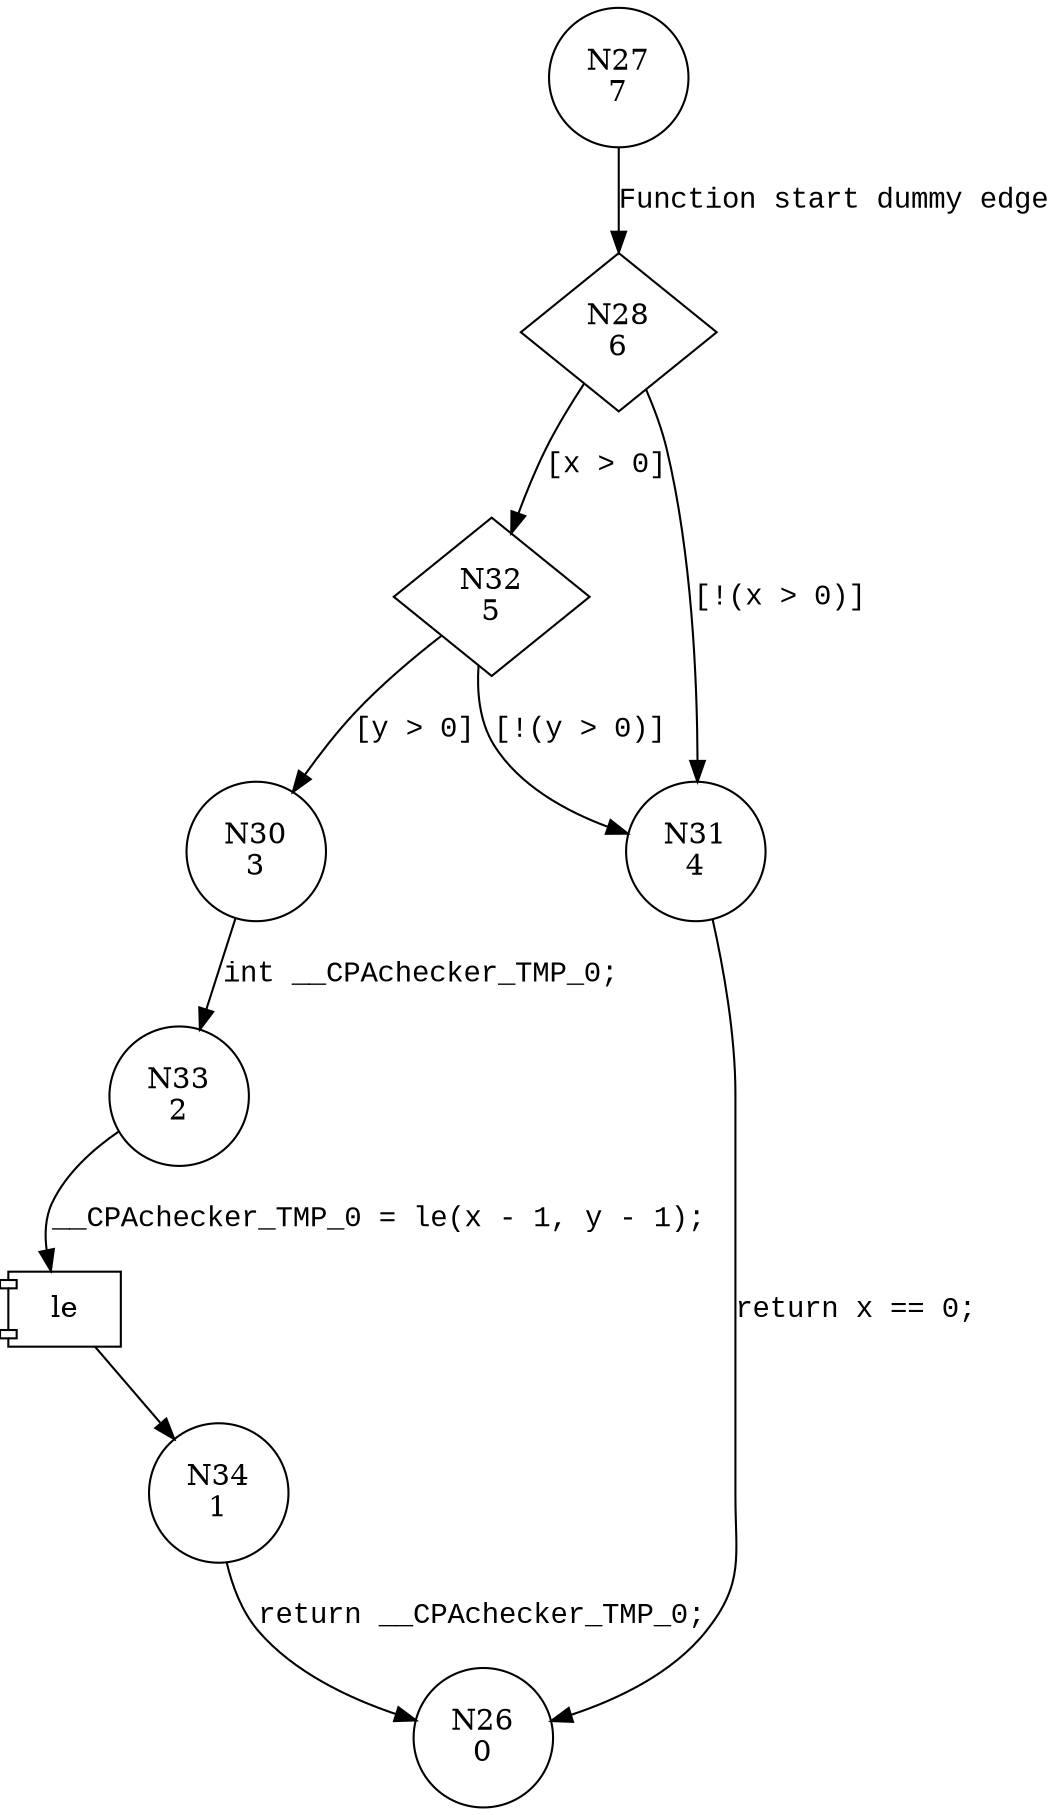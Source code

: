 digraph le {
27 [shape="circle" label="N27\n7"]
28 [shape="diamond" label="N28\n6"]
32 [shape="diamond" label="N32\n5"]
31 [shape="circle" label="N31\n4"]
26 [shape="circle" label="N26\n0"]
30 [shape="circle" label="N30\n3"]
33 [shape="circle" label="N33\n2"]
34 [shape="circle" label="N34\n1"]
27 -> 28 [label="Function start dummy edge" fontname="Courier New"]
28 -> 32 [label="[x > 0]" fontname="Courier New"]
28 -> 31 [label="[!(x > 0)]" fontname="Courier New"]
31 -> 26 [label="return x == 0;" fontname="Courier New"]
32 -> 30 [label="[y > 0]" fontname="Courier New"]
32 -> 31 [label="[!(y > 0)]" fontname="Courier New"]
100001 [shape="component" label="le"]
33 -> 100001 [label="__CPAchecker_TMP_0 = le(x - 1, y - 1);" fontname="Courier New"]
100001 -> 34 [label="" fontname="Courier New"]
30 -> 33 [label="int __CPAchecker_TMP_0;" fontname="Courier New"]
34 -> 26 [label="return __CPAchecker_TMP_0;" fontname="Courier New"]
}